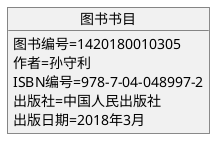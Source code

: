 @startuml
object 图书书目{
    图书编号=1420180010305
    作者=孙守利
    ISBN编号=978-7-04-048997-2
    出版社=中国人民出版社
    出版日期=2018年3月
}
@enduml